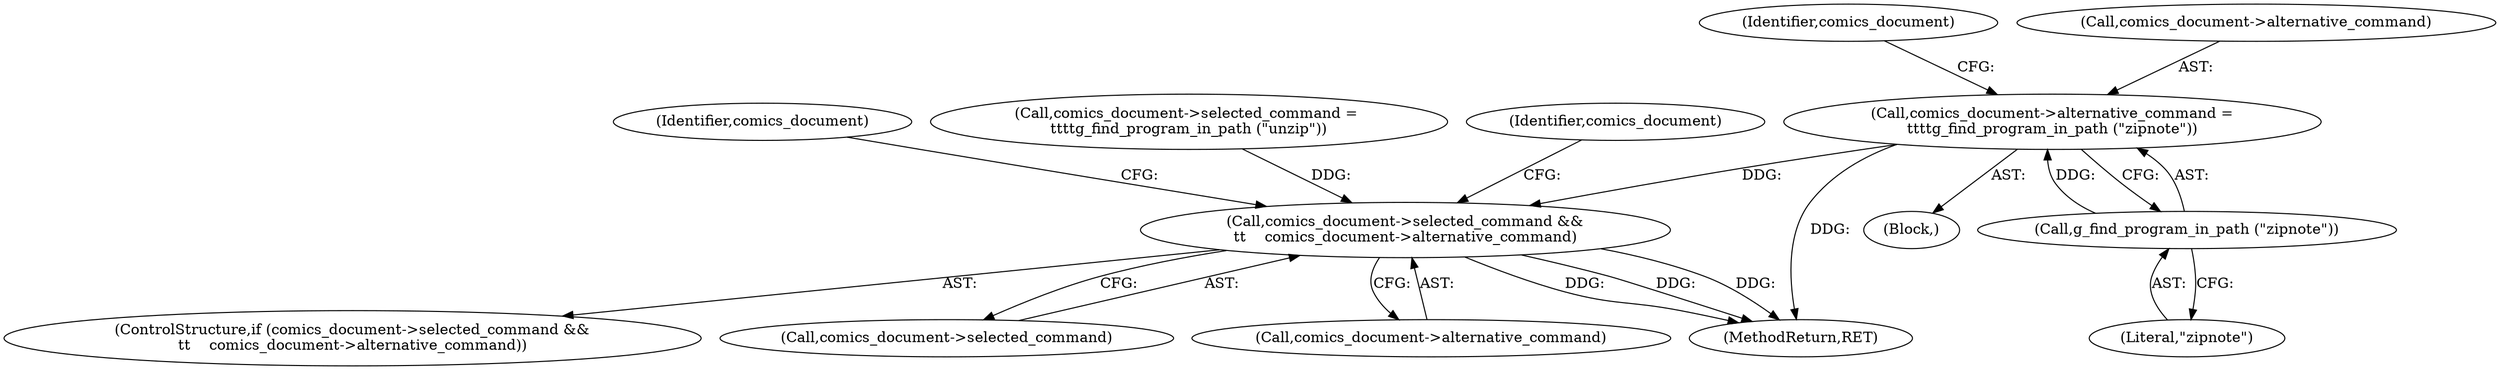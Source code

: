 digraph "0_evince_717df38fd8509bf883b70d680c9b1b3cf36732ee@pointer" {
"1000249" [label="(Call,comics_document->alternative_command =\n\t\t\t\tg_find_program_in_path (\"zipnote\"))"];
"1000253" [label="(Call,g_find_program_in_path (\"zipnote\"))"];
"1000256" [label="(Call,comics_document->selected_command &&\n\t\t    comics_document->alternative_command)"];
"1000472" [label="(MethodReturn,RET)"];
"1000253" [label="(Call,g_find_program_in_path (\"zipnote\"))"];
"1000266" [label="(Identifier,comics_document)"];
"1000249" [label="(Call,comics_document->alternative_command =\n\t\t\t\tg_find_program_in_path (\"zipnote\"))"];
"1000258" [label="(Identifier,comics_document)"];
"1000255" [label="(ControlStructure,if (comics_document->selected_command &&\n\t\t    comics_document->alternative_command))"];
"1000256" [label="(Call,comics_document->selected_command &&\n\t\t    comics_document->alternative_command)"];
"1000250" [label="(Call,comics_document->alternative_command)"];
"1000243" [label="(Call,comics_document->selected_command = \n\t\t\t\tg_find_program_in_path (\"unzip\"))"];
"1000254" [label="(Literal,\"zipnote\")"];
"1000257" [label="(Call,comics_document->selected_command)"];
"1000242" [label="(Block,)"];
"1000273" [label="(Identifier,comics_document)"];
"1000260" [label="(Call,comics_document->alternative_command)"];
"1000249" -> "1000242"  [label="AST: "];
"1000249" -> "1000253"  [label="CFG: "];
"1000250" -> "1000249"  [label="AST: "];
"1000253" -> "1000249"  [label="AST: "];
"1000258" -> "1000249"  [label="CFG: "];
"1000249" -> "1000472"  [label="DDG: "];
"1000253" -> "1000249"  [label="DDG: "];
"1000249" -> "1000256"  [label="DDG: "];
"1000253" -> "1000254"  [label="CFG: "];
"1000254" -> "1000253"  [label="AST: "];
"1000256" -> "1000255"  [label="AST: "];
"1000256" -> "1000257"  [label="CFG: "];
"1000256" -> "1000260"  [label="CFG: "];
"1000257" -> "1000256"  [label="AST: "];
"1000260" -> "1000256"  [label="AST: "];
"1000266" -> "1000256"  [label="CFG: "];
"1000273" -> "1000256"  [label="CFG: "];
"1000256" -> "1000472"  [label="DDG: "];
"1000256" -> "1000472"  [label="DDG: "];
"1000256" -> "1000472"  [label="DDG: "];
"1000243" -> "1000256"  [label="DDG: "];
}
